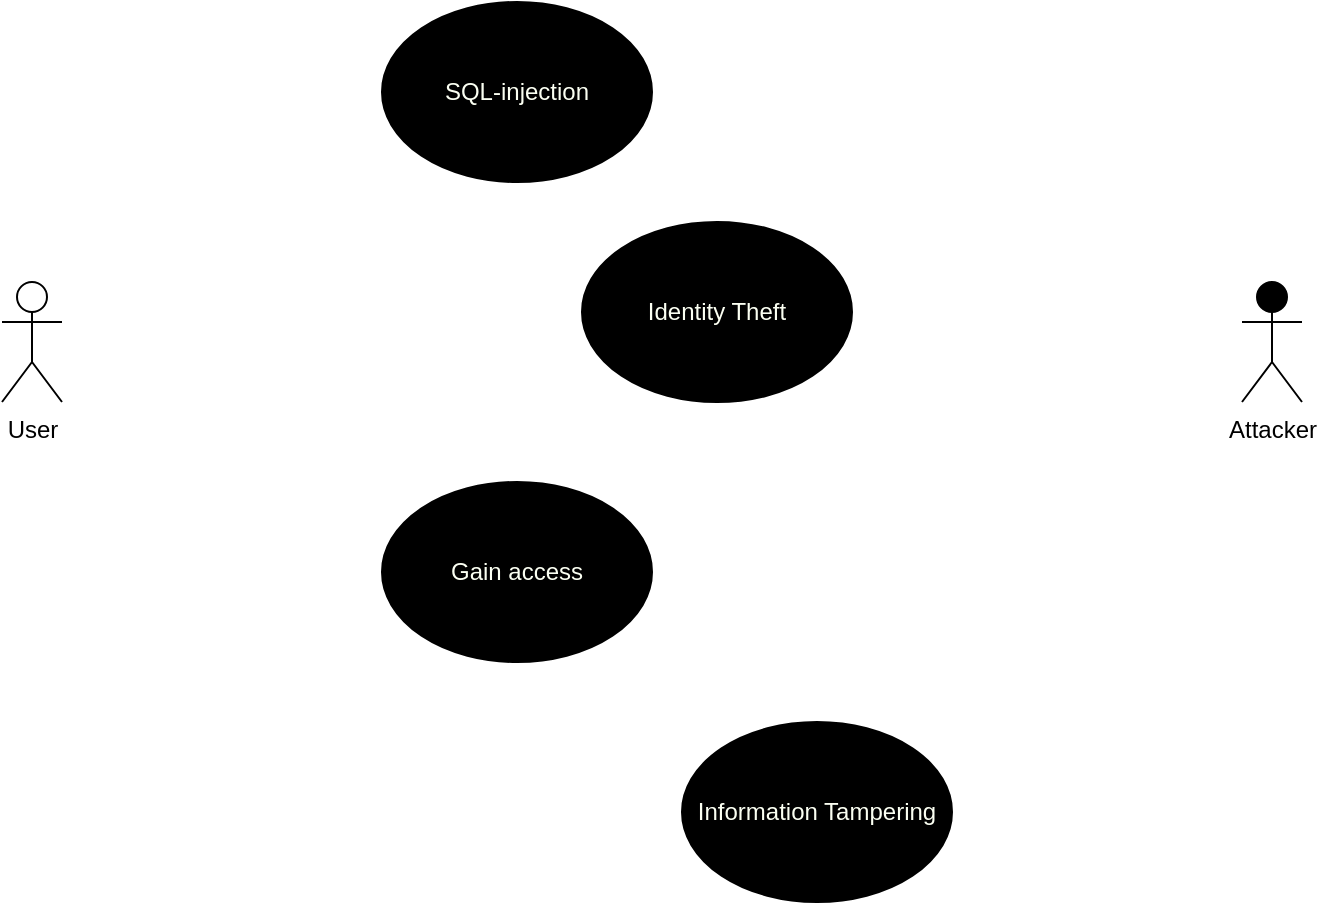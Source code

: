 <mxfile version="14.6.11" type="github">
  <diagram id="lxeVQCaI57bYIXUgFcgn" name="Page-1">
    <mxGraphModel dx="1287" dy="754" grid="1" gridSize="10" guides="1" tooltips="1" connect="1" arrows="1" fold="1" page="1" pageScale="1" pageWidth="1654" pageHeight="1169" math="0" shadow="0">
      <root>
        <mxCell id="0" />
        <mxCell id="1" parent="0" />
        <mxCell id="OyorC9etm5J3G98tdq_z-1" value="User" style="shape=umlActor;verticalLabelPosition=bottom;verticalAlign=top;html=1;outlineConnect=0;" vertex="1" parent="1">
          <mxGeometry x="250" y="320" width="30" height="60" as="geometry" />
        </mxCell>
        <mxCell id="OyorC9etm5J3G98tdq_z-4" value="Attacker" style="shape=umlActor;verticalLabelPosition=bottom;verticalAlign=top;html=1;outlineConnect=0;fillColor=#000000;" vertex="1" parent="1">
          <mxGeometry x="870" y="320" width="30" height="60" as="geometry" />
        </mxCell>
        <mxCell id="OyorC9etm5J3G98tdq_z-5" value="&lt;font color=&quot;#fbfff2&quot;&gt;SQL-injection&lt;/font&gt;" style="ellipse;whiteSpace=wrap;html=1;fillColor=#000000;" vertex="1" parent="1">
          <mxGeometry x="440" y="180" width="135" height="90" as="geometry" />
        </mxCell>
        <mxCell id="OyorC9etm5J3G98tdq_z-6" value="&lt;font color=&quot;#fbfff2&quot;&gt;Identity Theft&lt;br&gt;&lt;/font&gt;" style="ellipse;whiteSpace=wrap;html=1;fillColor=#000000;" vertex="1" parent="1">
          <mxGeometry x="540" y="290" width="135" height="90" as="geometry" />
        </mxCell>
        <mxCell id="OyorC9etm5J3G98tdq_z-7" value="&lt;font color=&quot;#fbfff2&quot;&gt;Gain access&lt;/font&gt;" style="ellipse;whiteSpace=wrap;html=1;fillColor=#000000;" vertex="1" parent="1">
          <mxGeometry x="440" y="420" width="135" height="90" as="geometry" />
        </mxCell>
        <mxCell id="OyorC9etm5J3G98tdq_z-9" value="&lt;font color=&quot;#fbfff2&quot;&gt;Information Tampering&lt;br&gt;&lt;/font&gt;" style="ellipse;whiteSpace=wrap;html=1;fillColor=#000000;" vertex="1" parent="1">
          <mxGeometry x="590" y="540" width="135" height="90" as="geometry" />
        </mxCell>
      </root>
    </mxGraphModel>
  </diagram>
</mxfile>
